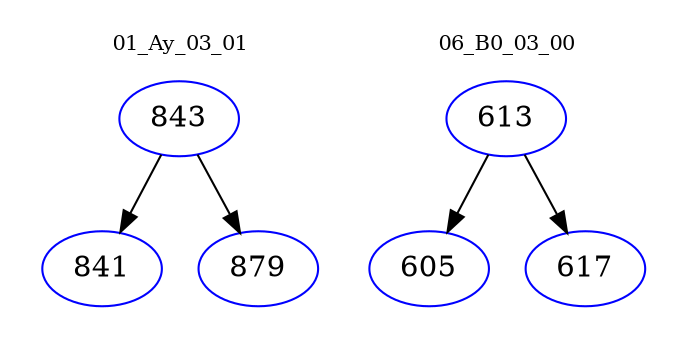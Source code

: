 digraph{
subgraph cluster_0 {
color = white
label = "01_Ay_03_01";
fontsize=10;
T0_843 [label="843", color="blue"]
T0_843 -> T0_841 [color="black"]
T0_841 [label="841", color="blue"]
T0_843 -> T0_879 [color="black"]
T0_879 [label="879", color="blue"]
}
subgraph cluster_1 {
color = white
label = "06_B0_03_00";
fontsize=10;
T1_613 [label="613", color="blue"]
T1_613 -> T1_605 [color="black"]
T1_605 [label="605", color="blue"]
T1_613 -> T1_617 [color="black"]
T1_617 [label="617", color="blue"]
}
}
